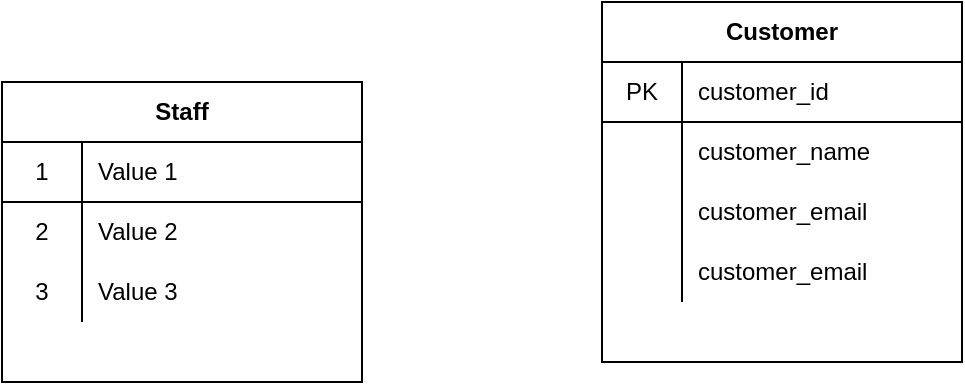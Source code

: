 <mxfile version="13.10.9" type="device"><diagram id="VtKCdclGtd7WVD51iVwP" name="Page-1"><mxGraphModel dx="1037" dy="620" grid="0" gridSize="10" guides="1" tooltips="1" connect="1" arrows="1" fold="1" page="0" pageScale="1" pageWidth="1100" pageHeight="850" math="0" shadow="0"><root><mxCell id="0"/><mxCell id="1" parent="0"/><mxCell id="NocmYcV9iaxc1S7W6NAQ-1" value="Customer" style="shape=table;html=1;whiteSpace=wrap;startSize=30;container=1;collapsible=0;childLayout=tableLayout;fixedRows=1;rowLines=0;fontStyle=1;align=center;" vertex="1" parent="1"><mxGeometry x="407" y="152" width="180" height="180" as="geometry"/></mxCell><mxCell id="NocmYcV9iaxc1S7W6NAQ-2" value="" style="shape=partialRectangle;html=1;whiteSpace=wrap;collapsible=0;dropTarget=0;pointerEvents=0;fillColor=none;top=0;left=0;bottom=1;right=0;points=[[0,0.5],[1,0.5]];portConstraint=eastwest;" vertex="1" parent="NocmYcV9iaxc1S7W6NAQ-1"><mxGeometry y="30" width="180" height="30" as="geometry"/></mxCell><mxCell id="NocmYcV9iaxc1S7W6NAQ-3" value="PK" style="shape=partialRectangle;html=1;whiteSpace=wrap;connectable=0;fillColor=none;top=0;left=0;bottom=0;right=0;overflow=hidden;" vertex="1" parent="NocmYcV9iaxc1S7W6NAQ-2"><mxGeometry width="40" height="30" as="geometry"/></mxCell><mxCell id="NocmYcV9iaxc1S7W6NAQ-4" value="customer_id" style="shape=partialRectangle;html=1;whiteSpace=wrap;connectable=0;fillColor=none;top=0;left=0;bottom=0;right=0;align=left;spacingLeft=6;overflow=hidden;" vertex="1" parent="NocmYcV9iaxc1S7W6NAQ-2"><mxGeometry x="40" width="140" height="30" as="geometry"/></mxCell><mxCell id="NocmYcV9iaxc1S7W6NAQ-5" value="" style="shape=partialRectangle;html=1;whiteSpace=wrap;collapsible=0;dropTarget=0;pointerEvents=0;fillColor=none;top=0;left=0;bottom=0;right=0;points=[[0,0.5],[1,0.5]];portConstraint=eastwest;" vertex="1" parent="NocmYcV9iaxc1S7W6NAQ-1"><mxGeometry y="60" width="180" height="30" as="geometry"/></mxCell><mxCell id="NocmYcV9iaxc1S7W6NAQ-6" value="" style="shape=partialRectangle;html=1;whiteSpace=wrap;connectable=0;fillColor=none;top=0;left=0;bottom=0;right=0;overflow=hidden;" vertex="1" parent="NocmYcV9iaxc1S7W6NAQ-5"><mxGeometry width="40" height="30" as="geometry"/></mxCell><mxCell id="NocmYcV9iaxc1S7W6NAQ-7" value="customer_name" style="shape=partialRectangle;html=1;whiteSpace=wrap;connectable=0;fillColor=none;top=0;left=0;bottom=0;right=0;align=left;spacingLeft=6;overflow=hidden;" vertex="1" parent="NocmYcV9iaxc1S7W6NAQ-5"><mxGeometry x="40" width="140" height="30" as="geometry"/></mxCell><mxCell id="NocmYcV9iaxc1S7W6NAQ-8" value="" style="shape=partialRectangle;html=1;whiteSpace=wrap;collapsible=0;dropTarget=0;pointerEvents=0;fillColor=none;top=0;left=0;bottom=0;right=0;points=[[0,0.5],[1,0.5]];portConstraint=eastwest;" vertex="1" parent="NocmYcV9iaxc1S7W6NAQ-1"><mxGeometry y="90" width="180" height="30" as="geometry"/></mxCell><mxCell id="NocmYcV9iaxc1S7W6NAQ-9" value="" style="shape=partialRectangle;html=1;whiteSpace=wrap;connectable=0;fillColor=none;top=0;left=0;bottom=0;right=0;overflow=hidden;" vertex="1" parent="NocmYcV9iaxc1S7W6NAQ-8"><mxGeometry width="40" height="30" as="geometry"/></mxCell><mxCell id="NocmYcV9iaxc1S7W6NAQ-10" value="customer_email" style="shape=partialRectangle;html=1;whiteSpace=wrap;connectable=0;fillColor=none;top=0;left=0;bottom=0;right=0;align=left;spacingLeft=6;overflow=hidden;" vertex="1" parent="NocmYcV9iaxc1S7W6NAQ-8"><mxGeometry x="40" width="140" height="30" as="geometry"/></mxCell><mxCell id="NocmYcV9iaxc1S7W6NAQ-21" value="" style="shape=partialRectangle;html=1;whiteSpace=wrap;collapsible=0;dropTarget=0;pointerEvents=0;fillColor=none;top=0;left=0;bottom=0;right=0;points=[[0,0.5],[1,0.5]];portConstraint=eastwest;" vertex="1" parent="NocmYcV9iaxc1S7W6NAQ-1"><mxGeometry y="120" width="180" height="30" as="geometry"/></mxCell><mxCell id="NocmYcV9iaxc1S7W6NAQ-22" value="" style="shape=partialRectangle;html=1;whiteSpace=wrap;connectable=0;fillColor=none;top=0;left=0;bottom=0;right=0;overflow=hidden;" vertex="1" parent="NocmYcV9iaxc1S7W6NAQ-21"><mxGeometry width="40" height="30" as="geometry"/></mxCell><mxCell id="NocmYcV9iaxc1S7W6NAQ-23" value="customer_email" style="shape=partialRectangle;html=1;whiteSpace=wrap;connectable=0;fillColor=none;top=0;left=0;bottom=0;right=0;align=left;spacingLeft=6;overflow=hidden;" vertex="1" parent="NocmYcV9iaxc1S7W6NAQ-21"><mxGeometry x="40" width="140" height="30" as="geometry"/></mxCell><mxCell id="NocmYcV9iaxc1S7W6NAQ-11" value="Staff" style="shape=table;html=1;whiteSpace=wrap;startSize=30;container=1;collapsible=0;childLayout=tableLayout;fixedRows=1;rowLines=0;fontStyle=1;align=center;" vertex="1" parent="1"><mxGeometry x="107" y="192" width="180" height="150" as="geometry"/></mxCell><mxCell id="NocmYcV9iaxc1S7W6NAQ-12" value="" style="shape=partialRectangle;html=1;whiteSpace=wrap;collapsible=0;dropTarget=0;pointerEvents=0;fillColor=none;top=0;left=0;bottom=1;right=0;points=[[0,0.5],[1,0.5]];portConstraint=eastwest;" vertex="1" parent="NocmYcV9iaxc1S7W6NAQ-11"><mxGeometry y="30" width="180" height="30" as="geometry"/></mxCell><mxCell id="NocmYcV9iaxc1S7W6NAQ-13" value="1" style="shape=partialRectangle;html=1;whiteSpace=wrap;connectable=0;fillColor=none;top=0;left=0;bottom=0;right=0;overflow=hidden;" vertex="1" parent="NocmYcV9iaxc1S7W6NAQ-12"><mxGeometry width="40" height="30" as="geometry"/></mxCell><mxCell id="NocmYcV9iaxc1S7W6NAQ-14" value="Value 1" style="shape=partialRectangle;html=1;whiteSpace=wrap;connectable=0;fillColor=none;top=0;left=0;bottom=0;right=0;align=left;spacingLeft=6;overflow=hidden;" vertex="1" parent="NocmYcV9iaxc1S7W6NAQ-12"><mxGeometry x="40" width="140" height="30" as="geometry"/></mxCell><mxCell id="NocmYcV9iaxc1S7W6NAQ-15" value="" style="shape=partialRectangle;html=1;whiteSpace=wrap;collapsible=0;dropTarget=0;pointerEvents=0;fillColor=none;top=0;left=0;bottom=0;right=0;points=[[0,0.5],[1,0.5]];portConstraint=eastwest;" vertex="1" parent="NocmYcV9iaxc1S7W6NAQ-11"><mxGeometry y="60" width="180" height="30" as="geometry"/></mxCell><mxCell id="NocmYcV9iaxc1S7W6NAQ-16" value="2" style="shape=partialRectangle;html=1;whiteSpace=wrap;connectable=0;fillColor=none;top=0;left=0;bottom=0;right=0;overflow=hidden;" vertex="1" parent="NocmYcV9iaxc1S7W6NAQ-15"><mxGeometry width="40" height="30" as="geometry"/></mxCell><mxCell id="NocmYcV9iaxc1S7W6NAQ-17" value="Value 2" style="shape=partialRectangle;html=1;whiteSpace=wrap;connectable=0;fillColor=none;top=0;left=0;bottom=0;right=0;align=left;spacingLeft=6;overflow=hidden;" vertex="1" parent="NocmYcV9iaxc1S7W6NAQ-15"><mxGeometry x="40" width="140" height="30" as="geometry"/></mxCell><mxCell id="NocmYcV9iaxc1S7W6NAQ-18" value="" style="shape=partialRectangle;html=1;whiteSpace=wrap;collapsible=0;dropTarget=0;pointerEvents=0;fillColor=none;top=0;left=0;bottom=0;right=0;points=[[0,0.5],[1,0.5]];portConstraint=eastwest;" vertex="1" parent="NocmYcV9iaxc1S7W6NAQ-11"><mxGeometry y="90" width="180" height="30" as="geometry"/></mxCell><mxCell id="NocmYcV9iaxc1S7W6NAQ-19" value="3" style="shape=partialRectangle;html=1;whiteSpace=wrap;connectable=0;fillColor=none;top=0;left=0;bottom=0;right=0;overflow=hidden;" vertex="1" parent="NocmYcV9iaxc1S7W6NAQ-18"><mxGeometry width="40" height="30" as="geometry"/></mxCell><mxCell id="NocmYcV9iaxc1S7W6NAQ-20" value="Value 3" style="shape=partialRectangle;html=1;whiteSpace=wrap;connectable=0;fillColor=none;top=0;left=0;bottom=0;right=0;align=left;spacingLeft=6;overflow=hidden;" vertex="1" parent="NocmYcV9iaxc1S7W6NAQ-18"><mxGeometry x="40" width="140" height="30" as="geometry"/></mxCell></root></mxGraphModel></diagram></mxfile>